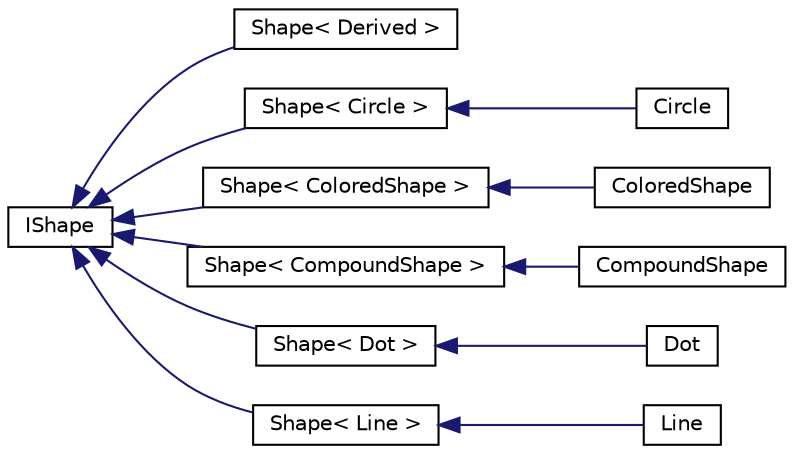 digraph "Graphical Class Hierarchy"
{
  edge [fontname="Helvetica",fontsize="10",labelfontname="Helvetica",labelfontsize="10"];
  node [fontname="Helvetica",fontsize="10",shape=record];
  rankdir="LR";
  Node0 [label="IShape",height=0.2,width=0.4,color="black", fillcolor="white", style="filled",URL="$classIShape.html"];
  Node0 -> Node1 [dir="back",color="midnightblue",fontsize="10",style="solid",fontname="Helvetica"];
  Node1 [label="Shape\< Derived \>",height=0.2,width=0.4,color="black", fillcolor="white", style="filled",URL="$classShape.html"];
  Node0 -> Node2 [dir="back",color="midnightblue",fontsize="10",style="solid",fontname="Helvetica"];
  Node2 [label="Shape\< Circle \>",height=0.2,width=0.4,color="black", fillcolor="white", style="filled",URL="$classShape.html"];
  Node2 -> Node3 [dir="back",color="midnightblue",fontsize="10",style="solid",fontname="Helvetica"];
  Node3 [label="Circle",height=0.2,width=0.4,color="black", fillcolor="white", style="filled",URL="$classCircle.html"];
  Node0 -> Node4 [dir="back",color="midnightblue",fontsize="10",style="solid",fontname="Helvetica"];
  Node4 [label="Shape\< ColoredShape \>",height=0.2,width=0.4,color="black", fillcolor="white", style="filled",URL="$classShape.html"];
  Node4 -> Node5 [dir="back",color="midnightblue",fontsize="10",style="solid",fontname="Helvetica"];
  Node5 [label="ColoredShape",height=0.2,width=0.4,color="black", fillcolor="white", style="filled",URL="$classColoredShape.html"];
  Node0 -> Node6 [dir="back",color="midnightblue",fontsize="10",style="solid",fontname="Helvetica"];
  Node6 [label="Shape\< CompoundShape \>",height=0.2,width=0.4,color="black", fillcolor="white", style="filled",URL="$classShape.html"];
  Node6 -> Node7 [dir="back",color="midnightblue",fontsize="10",style="solid",fontname="Helvetica"];
  Node7 [label="CompoundShape",height=0.2,width=0.4,color="black", fillcolor="white", style="filled",URL="$classCompoundShape.html"];
  Node0 -> Node8 [dir="back",color="midnightblue",fontsize="10",style="solid",fontname="Helvetica"];
  Node8 [label="Shape\< Dot \>",height=0.2,width=0.4,color="black", fillcolor="white", style="filled",URL="$classShape.html"];
  Node8 -> Node9 [dir="back",color="midnightblue",fontsize="10",style="solid",fontname="Helvetica"];
  Node9 [label="Dot",height=0.2,width=0.4,color="black", fillcolor="white", style="filled",URL="$classDot.html"];
  Node0 -> Node10 [dir="back",color="midnightblue",fontsize="10",style="solid",fontname="Helvetica"];
  Node10 [label="Shape\< Line \>",height=0.2,width=0.4,color="black", fillcolor="white", style="filled",URL="$classShape.html"];
  Node10 -> Node11 [dir="back",color="midnightblue",fontsize="10",style="solid",fontname="Helvetica"];
  Node11 [label="Line",height=0.2,width=0.4,color="black", fillcolor="white", style="filled",URL="$classLine.html"];
}
